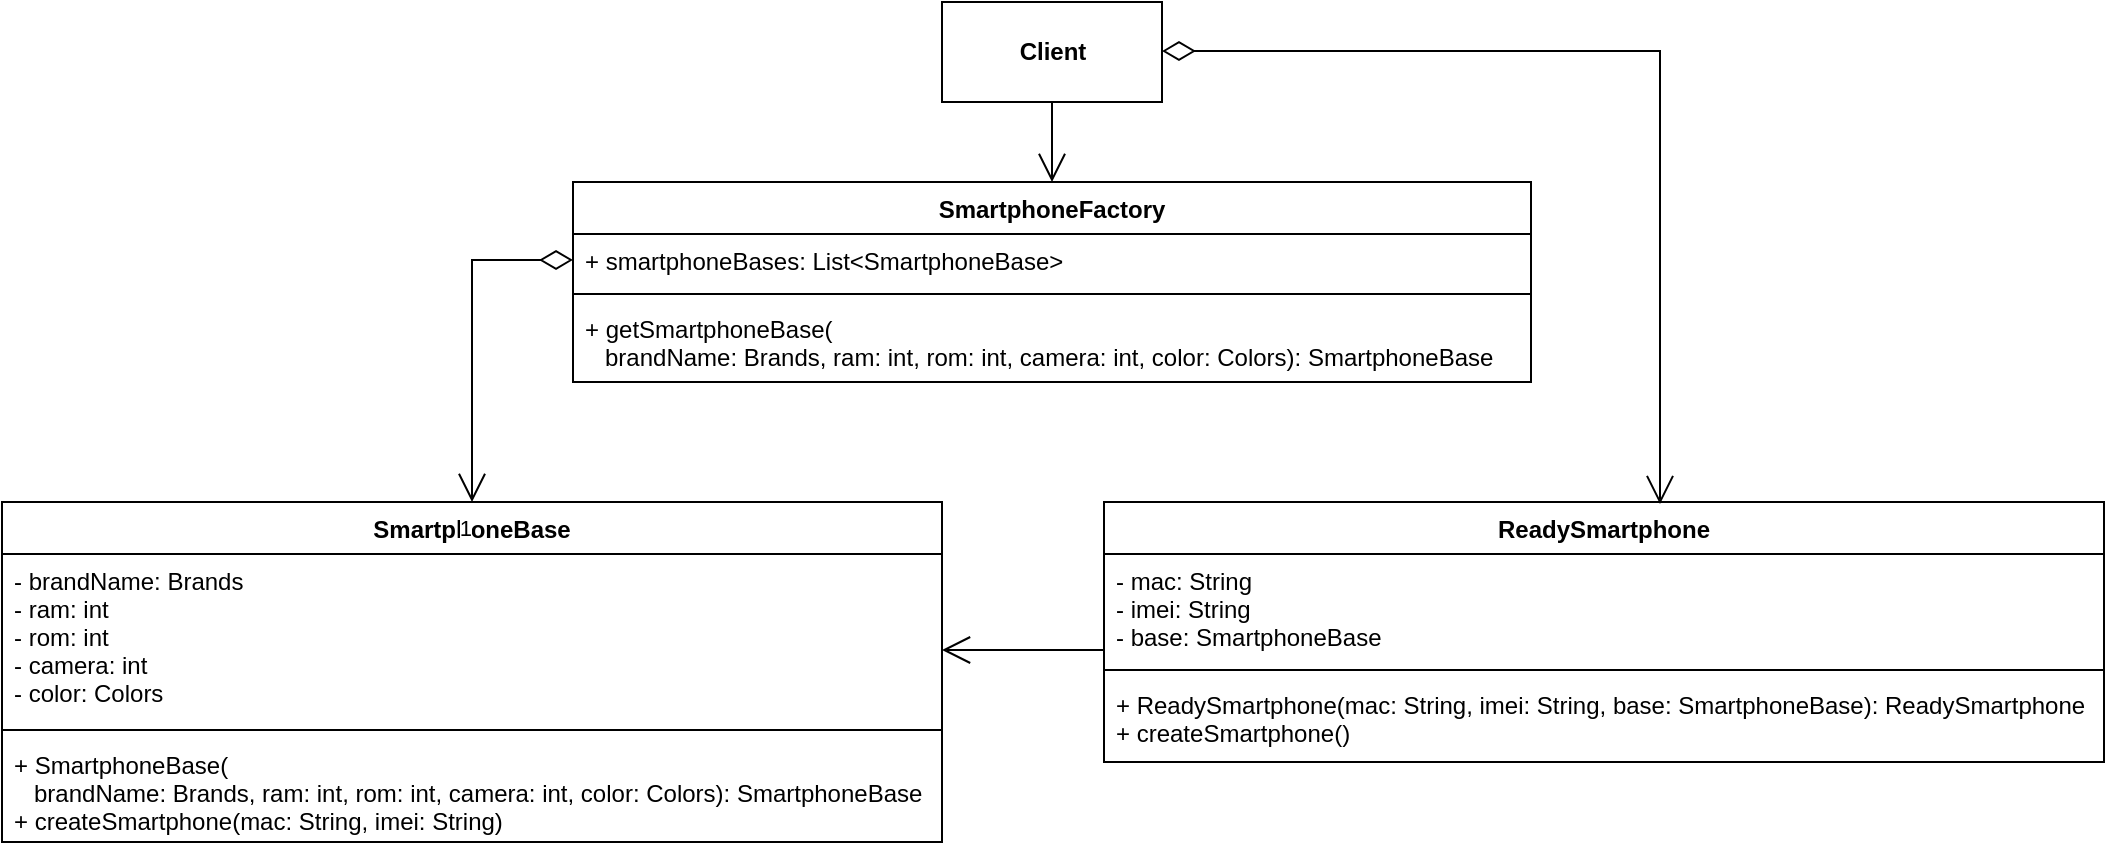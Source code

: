 <mxfile version="14.5.1" type="device"><diagram id="AZz-u0n_qZ5OPVA6o4oi" name="Страница 1"><mxGraphModel dx="1913" dy="776" grid="1" gridSize="10" guides="1" tooltips="1" connect="1" arrows="1" fold="1" page="1" pageScale="1" pageWidth="827" pageHeight="1169" math="0" shadow="0"><root><mxCell id="0"/><mxCell id="1" parent="0"/><mxCell id="iTdUw3oscs49xQkHvtOy-1" value="SmartphoneBase" style="swimlane;fontStyle=1;align=center;verticalAlign=top;childLayout=stackLayout;horizontal=1;startSize=26;horizontalStack=0;resizeParent=1;resizeParentMax=0;resizeLast=0;collapsible=1;marginBottom=0;" vertex="1" parent="1"><mxGeometry x="-111" y="350" width="470" height="170" as="geometry"/></mxCell><mxCell id="iTdUw3oscs49xQkHvtOy-2" value="- brandName: Brands&#10;- ram: int&#10;- rom: int&#10;- camera: int&#10;- color: Colors" style="text;strokeColor=none;fillColor=none;align=left;verticalAlign=top;spacingLeft=4;spacingRight=4;overflow=hidden;rotatable=0;points=[[0,0.5],[1,0.5]];portConstraint=eastwest;" vertex="1" parent="iTdUw3oscs49xQkHvtOy-1"><mxGeometry y="26" width="470" height="84" as="geometry"/></mxCell><mxCell id="iTdUw3oscs49xQkHvtOy-3" value="" style="line;strokeWidth=1;fillColor=none;align=left;verticalAlign=middle;spacingTop=-1;spacingLeft=3;spacingRight=3;rotatable=0;labelPosition=right;points=[];portConstraint=eastwest;" vertex="1" parent="iTdUw3oscs49xQkHvtOy-1"><mxGeometry y="110" width="470" height="8" as="geometry"/></mxCell><mxCell id="iTdUw3oscs49xQkHvtOy-4" value="+ SmartphoneBase(&#10;   brandName: Brands, ram: int, rom: int, camera: int, color: Colors): SmartphoneBase&#10;+ createSmartphone(mac: String, imei: String)" style="text;strokeColor=none;fillColor=none;align=left;verticalAlign=top;spacingLeft=4;spacingRight=4;overflow=hidden;rotatable=0;points=[[0,0.5],[1,0.5]];portConstraint=eastwest;" vertex="1" parent="iTdUw3oscs49xQkHvtOy-1"><mxGeometry y="118" width="470" height="52" as="geometry"/></mxCell><mxCell id="iTdUw3oscs49xQkHvtOy-5" value="ReadySmartphone" style="swimlane;fontStyle=1;align=center;verticalAlign=top;childLayout=stackLayout;horizontal=1;startSize=26;horizontalStack=0;resizeParent=1;resizeParentMax=0;resizeLast=0;collapsible=1;marginBottom=0;" vertex="1" parent="1"><mxGeometry x="440" y="350" width="500" height="130" as="geometry"/></mxCell><mxCell id="iTdUw3oscs49xQkHvtOy-6" value="- mac: String&#10;- imei: String&#10;- base: SmartphoneBase" style="text;strokeColor=none;fillColor=none;align=left;verticalAlign=top;spacingLeft=4;spacingRight=4;overflow=hidden;rotatable=0;points=[[0,0.5],[1,0.5]];portConstraint=eastwest;" vertex="1" parent="iTdUw3oscs49xQkHvtOy-5"><mxGeometry y="26" width="500" height="54" as="geometry"/></mxCell><mxCell id="iTdUw3oscs49xQkHvtOy-7" value="" style="line;strokeWidth=1;fillColor=none;align=left;verticalAlign=middle;spacingTop=-1;spacingLeft=3;spacingRight=3;rotatable=0;labelPosition=right;points=[];portConstraint=eastwest;" vertex="1" parent="iTdUw3oscs49xQkHvtOy-5"><mxGeometry y="80" width="500" height="8" as="geometry"/></mxCell><mxCell id="iTdUw3oscs49xQkHvtOy-8" value="+ ReadySmartphone(mac: String, imei: String, base: SmartphoneBase): ReadySmartphone&#10;+ createSmartphone()" style="text;strokeColor=none;fillColor=none;align=left;verticalAlign=top;spacingLeft=4;spacingRight=4;overflow=hidden;rotatable=0;points=[[0,0.5],[1,0.5]];portConstraint=eastwest;" vertex="1" parent="iTdUw3oscs49xQkHvtOy-5"><mxGeometry y="88" width="500" height="42" as="geometry"/></mxCell><mxCell id="iTdUw3oscs49xQkHvtOy-9" value="SmartphoneFactory" style="swimlane;fontStyle=1;align=center;verticalAlign=top;childLayout=stackLayout;horizontal=1;startSize=26;horizontalStack=0;resizeParent=1;resizeParentMax=0;resizeLast=0;collapsible=1;marginBottom=0;" vertex="1" parent="1"><mxGeometry x="174.5" y="190" width="479" height="100" as="geometry"/></mxCell><mxCell id="iTdUw3oscs49xQkHvtOy-10" value="+ smartphoneBases: List&lt;SmartphoneBase&gt;&#10; " style="text;strokeColor=none;fillColor=none;align=left;verticalAlign=top;spacingLeft=4;spacingRight=4;overflow=hidden;rotatable=0;points=[[0,0.5],[1,0.5]];portConstraint=eastwest;" vertex="1" parent="iTdUw3oscs49xQkHvtOy-9"><mxGeometry y="26" width="479" height="26" as="geometry"/></mxCell><mxCell id="iTdUw3oscs49xQkHvtOy-11" value="" style="line;strokeWidth=1;fillColor=none;align=left;verticalAlign=middle;spacingTop=-1;spacingLeft=3;spacingRight=3;rotatable=0;labelPosition=right;points=[];portConstraint=eastwest;" vertex="1" parent="iTdUw3oscs49xQkHvtOy-9"><mxGeometry y="52" width="479" height="8" as="geometry"/></mxCell><mxCell id="iTdUw3oscs49xQkHvtOy-12" value="+ getSmartphoneBase(&#10;   brandName: Brands, ram: int, rom: int, camera: int, color: Colors): SmartphoneBase" style="text;strokeColor=none;fillColor=none;align=left;verticalAlign=top;spacingLeft=4;spacingRight=4;overflow=hidden;rotatable=0;points=[[0,0.5],[1,0.5]];portConstraint=eastwest;" vertex="1" parent="iTdUw3oscs49xQkHvtOy-9"><mxGeometry y="60" width="479" height="40" as="geometry"/></mxCell><mxCell id="iTdUw3oscs49xQkHvtOy-13" value="&lt;b&gt;Client&lt;/b&gt;" style="html=1;" vertex="1" parent="1"><mxGeometry x="359" y="100" width="110" height="50" as="geometry"/></mxCell><mxCell id="iTdUw3oscs49xQkHvtOy-16" value="" style="endArrow=open;endFill=1;endSize=12;html=1;" edge="1" parent="1"><mxGeometry width="160" relative="1" as="geometry"><mxPoint x="440" y="424" as="sourcePoint"/><mxPoint x="359" y="424" as="targetPoint"/></mxGeometry></mxCell><mxCell id="iTdUw3oscs49xQkHvtOy-18" value="" style="endArrow=open;html=1;endSize=12;startArrow=diamondThin;startSize=14;startFill=0;edgeStyle=orthogonalEdgeStyle;strokeWidth=1;entryX=0.5;entryY=0;entryDx=0;entryDy=0;exitX=0;exitY=0.5;exitDx=0;exitDy=0;rounded=0;" edge="1" parent="1" source="iTdUw3oscs49xQkHvtOy-10" target="iTdUw3oscs49xQkHvtOy-1"><mxGeometry relative="1" as="geometry"><mxPoint x="-40" y="250" as="sourcePoint"/><mxPoint x="120" y="250" as="targetPoint"/></mxGeometry></mxCell><mxCell id="iTdUw3oscs49xQkHvtOy-20" value="1" style="edgeLabel;resizable=0;html=1;align=right;verticalAlign=top;" connectable="0" vertex="1" parent="iTdUw3oscs49xQkHvtOy-18"><mxGeometry x="1" relative="1" as="geometry"/></mxCell><mxCell id="iTdUw3oscs49xQkHvtOy-21" value="" style="endArrow=open;endFill=1;endSize=12;html=1;strokeWidth=1;exitX=0.5;exitY=1;exitDx=0;exitDy=0;entryX=0.5;entryY=0;entryDx=0;entryDy=0;" edge="1" parent="1" source="iTdUw3oscs49xQkHvtOy-13" target="iTdUw3oscs49xQkHvtOy-9"><mxGeometry width="160" relative="1" as="geometry"><mxPoint x="330" y="400" as="sourcePoint"/><mxPoint x="490" y="400" as="targetPoint"/></mxGeometry></mxCell><mxCell id="iTdUw3oscs49xQkHvtOy-22" value="" style="endArrow=open;html=1;endSize=12;startArrow=diamondThin;startSize=14;startFill=0;edgeStyle=orthogonalEdgeStyle;align=left;verticalAlign=bottom;strokeWidth=1;entryX=0.556;entryY=0.008;entryDx=0;entryDy=0;entryPerimeter=0;rounded=0;" edge="1" parent="1" target="iTdUw3oscs49xQkHvtOy-5"><mxGeometry x="-1" y="3" relative="1" as="geometry"><mxPoint x="469" y="124.5" as="sourcePoint"/><mxPoint x="629" y="124.5" as="targetPoint"/><Array as="points"><mxPoint x="718" y="125"/></Array></mxGeometry></mxCell></root></mxGraphModel></diagram></mxfile>
